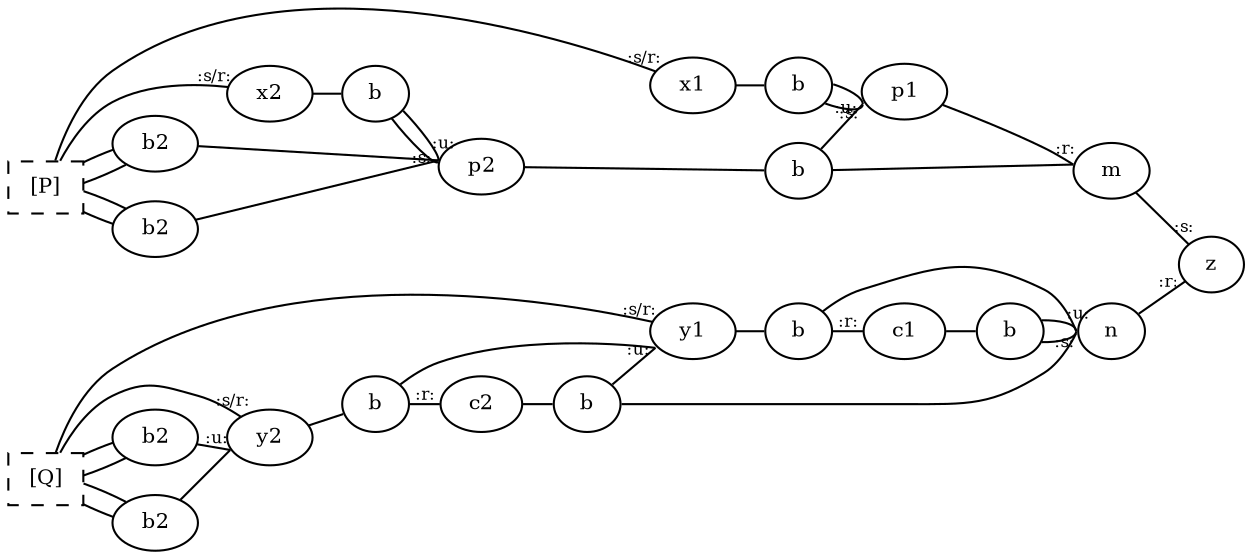 digraph "Honda-Tokoro" {
rankdir="LR" ranksep="0.2" edge[labelfontsize="8" fontsize="8" labeldistance="0.8" arrowsize="0.9" labelangle="-30" dir="none"] nodesep="0.2" node[width="0" height="0" fontsize="10"]

n000 [label="z"]
n001->n000 [headlabel=":s:" arrowhead="invdot"]
n001 [label="m"]
n002->n001 [samehead="m002" headlabel=":r:" samearrowhead="1" arrowhead="invdot" arrowtail="inv"]
n002 [label="p1"]
n003->n002 [headlabel=":s:" arrowhead="dot"]
n003 [label="b"]
n004->n003 
n004 [label="x1"]
n022->n004 [weight="0" headlabel=":s/r:" fontsize="8" arrowhead="invdot"]
n003->n002 [samehead="m000" fontsize="8" samearrowhead="1" arrowtail="inv"]
n005->n002 [samehead="m000" headlabel=":u:" fontsize="8" samearrowhead="1" arrowhead="dot" arrowtail="inv"]
n005->n001 [samehead="m002" samearrowhead="1"]
n005 [label="b"]
n006->n005 [arrowtail="inv"]
n006 [label="p2"]
n007->n006 [headlabel=":s:" arrowhead="dot"]
n007 [label="b"]
n008->n007 
n008 [label="x2"]
n022->n008 [weight="0" headlabel=":s/r:" fontsize="8" arrowhead="invdot"]
n007->n006 [samehead="m001" headlabel=":u:" fontsize="8" samearrowhead="1" arrowhead="dot" arrowtail="inv"]
n009->n006 [samehead="m001" samearrowhead="1" arrowtail="inv"]
n009 [label="b2"]
n022->n009 [fontsize="8"]
n022->n009 [fontsize="8"]
n010->n006 [samehead="m001" samearrowhead="1" arrowtail="inv"]
n010 [label="b2"]
n022->n010 [fontsize="8"]
n022->n010 [fontsize="8"]
n011->n000 [headlabel=":r:" arrowhead="invdot" arrowtail="inv"]
n011 [label="n"]
n012->n011 [samehead="m005" headlabel=":s:" samearrowhead="1" arrowhead="dot"]
n012 [label="b"]
n013->n012 
n013 [label="c1"]
n014->n013 [headlabel=":r:" arrowhead="invdot"]
n014 [label="b"]
n015->n014 [arrowtail="inv"]
n015 [label="y1"]
n023->n015 [weight="0" headlabel=":s/r:" fontsize="8" arrowhead="dot"]
n016->n015 [samehead="m003" headlabel=":u:" fontsize="8" samearrowhead="1" arrowhead="dot" arrowtail="inv"]
n018->n015 [samehead="m003" fontsize="8" samearrowhead="1" arrowtail="inv"]
n014->n011 [samehead="m006" headlabel=":u:" fontsize="8" samearrowhead="1" arrowhead="dot" arrowtail="inv"]
n012->n011 [samehead="m006" fontsize="8" samearrowhead="1" arrowtail="inv"]
n016->n011 [samehead="m005" samearrowhead="1"]
n016 [label="b"]
n017->n016 
n017 [label="c2"]
n018->n017 [headlabel=":r:" arrowhead="invdot"]
n018 [label="b"]
n019->n018 [arrowtail="inv"]
n019 [label="y2"]
n023->n019 [weight="0" headlabel=":s/r:" fontsize="8" arrowhead="dot"]
n020->n019 [samehead="m004" headlabel=":u:" samearrowhead="1" arrowhead="dot" arrowtail="inv"]
n020 [label="b2"]
n023->n020 [fontsize="8"]
n023->n020 [fontsize="8"]
n021->n019 [samehead="m004" samearrowhead="1" arrowtail="inv"]
n021 [label="b2"]
n023->n021 [fontsize="8"]
n023->n021 [fontsize="8"]
n022 [width="0.5" label="[P]" shape="box" style="dashed" height="0.35"]
n023 [width="0.5" label="[Q]" shape="box" style="dashed" height="0.35"]
{/*L=x1*/rank=same n004 n015}
{/*L=p1*/rank=same n002 n013}
{/*L=b*/rank=same n009 n010 n020 n021}
{/*L=x2*/rank=same n008 n019}
{/*L=p2*/rank=same n006 n017}
{/*L=m*/rank=same n001 n011}
}


